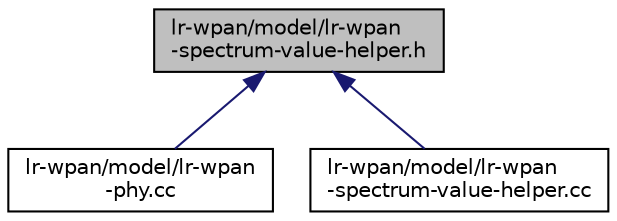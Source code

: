 digraph "lr-wpan/model/lr-wpan-spectrum-value-helper.h"
{
  edge [fontname="Helvetica",fontsize="10",labelfontname="Helvetica",labelfontsize="10"];
  node [fontname="Helvetica",fontsize="10",shape=record];
  Node1 [label="lr-wpan/model/lr-wpan\l-spectrum-value-helper.h",height=0.2,width=0.4,color="black", fillcolor="grey75", style="filled", fontcolor="black"];
  Node1 -> Node2 [dir="back",color="midnightblue",fontsize="10",style="solid"];
  Node2 [label="lr-wpan/model/lr-wpan\l-phy.cc",height=0.2,width=0.4,color="black", fillcolor="white", style="filled",URL="$d4/d79/lr-wpan-phy_8cc.html"];
  Node1 -> Node3 [dir="back",color="midnightblue",fontsize="10",style="solid"];
  Node3 [label="lr-wpan/model/lr-wpan\l-spectrum-value-helper.cc",height=0.2,width=0.4,color="black", fillcolor="white", style="filled",URL="$d3/dce/lr-wpan-spectrum-value-helper_8cc.html"];
}
